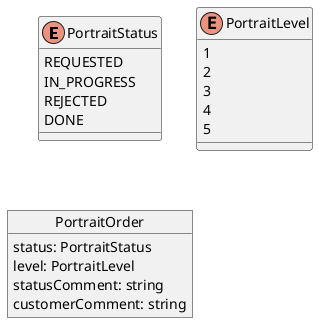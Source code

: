 @startuml

enum PortraitStatus {
  REQUESTED
  IN_PROGRESS
  REJECTED
  DONE
}

enum PortraitLevel {
  1
  2
  3
  4
  5
}


object PortraitOrder {
  status: PortraitStatus
  level: PortraitLevel
  statusComment: string
  customerComment: string
}


@enduml
